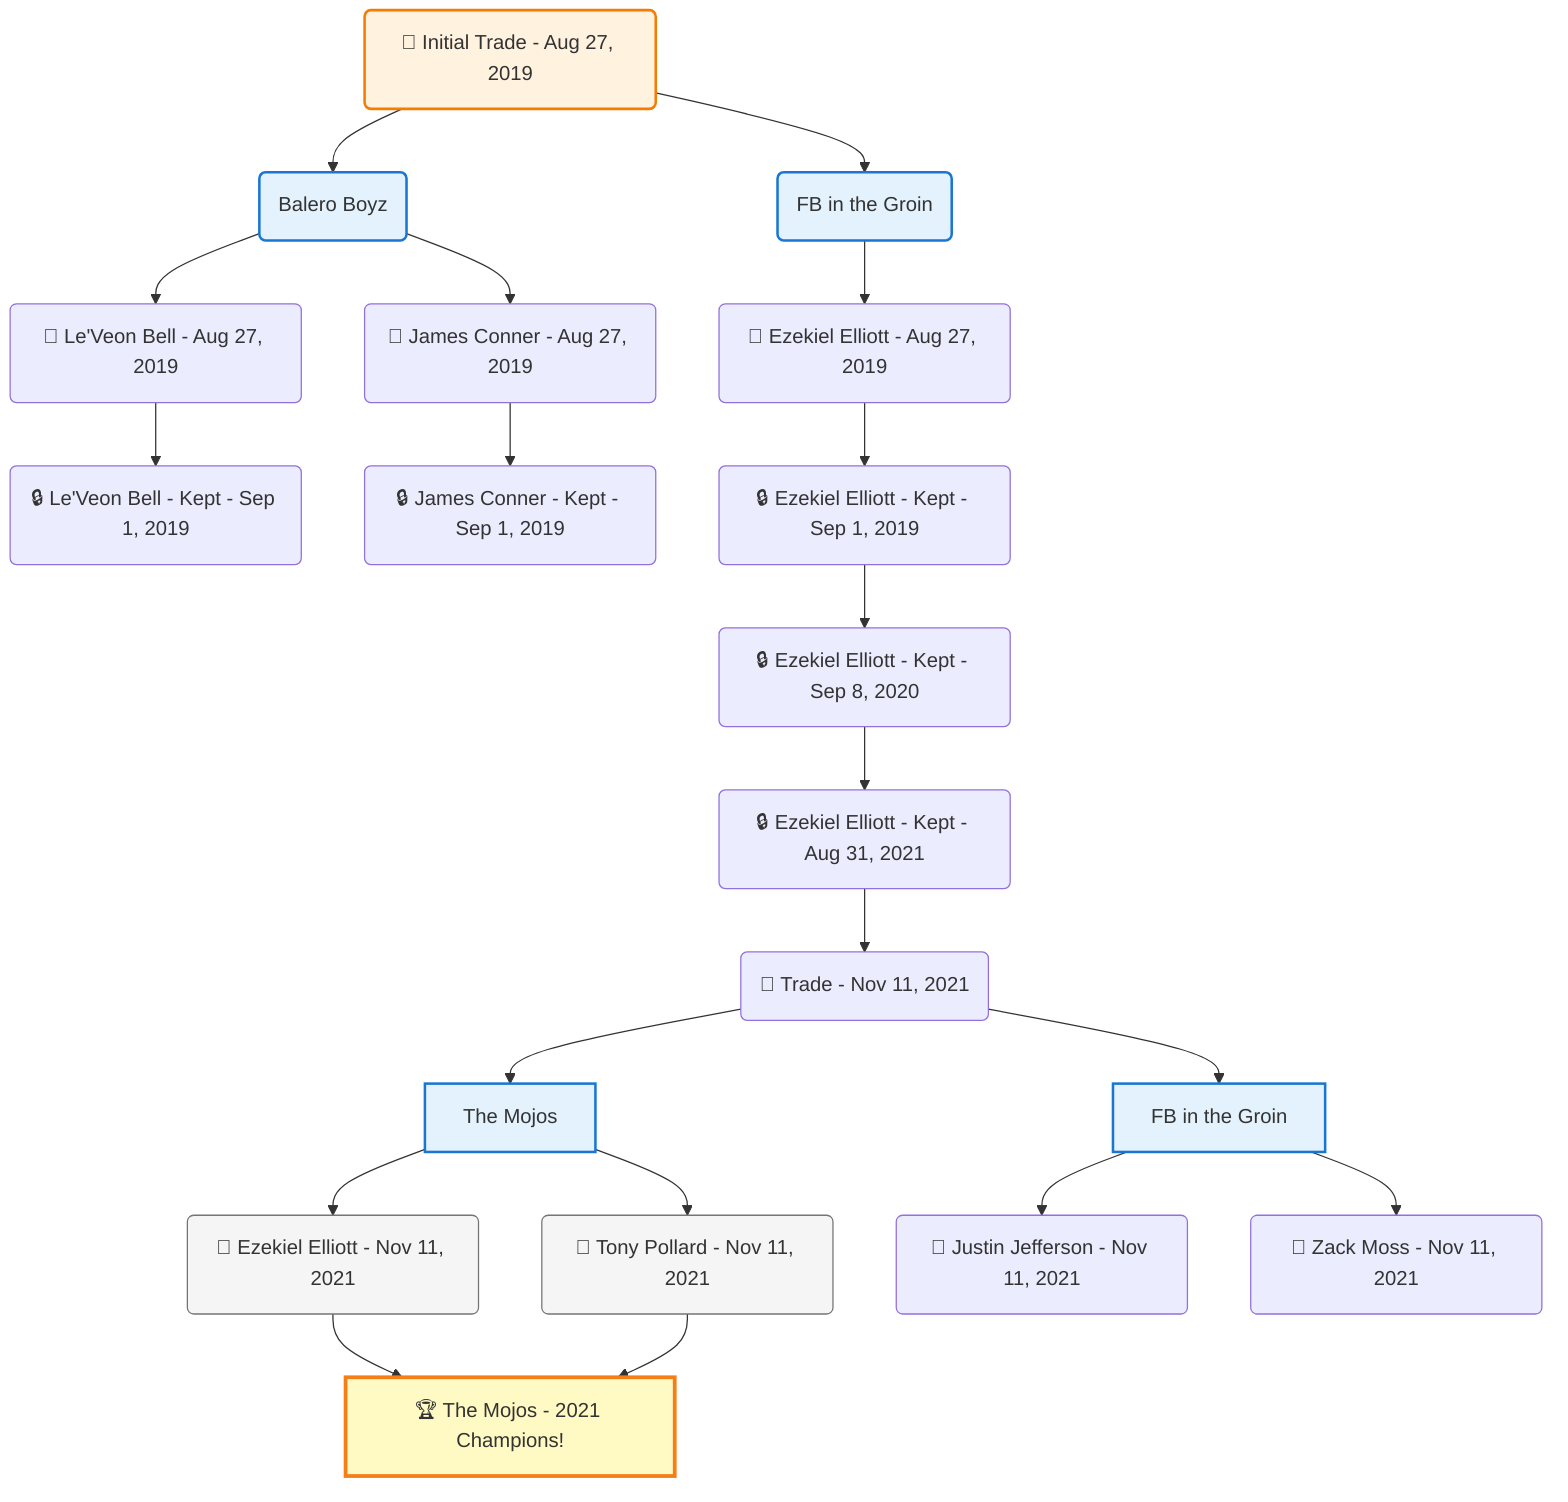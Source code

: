 flowchart TD

    TRADE_MAIN("🔄 Initial Trade - Aug 27, 2019")
    TEAM_1("Balero Boyz")
    TEAM_2("FB in the Groin")
    NODE_59268d5b-f355-4b6e-bca4-070815370b04("🔄 Le'Veon Bell - Aug 27, 2019")
    NODE_7117999e-bab4-42ae-9d78-d07847302724("🔒 Le'Veon Bell - Kept - Sep 1, 2019")
    NODE_cbe60832-3c71-4196-aa36-cf78c53f7f2d("🔄 James Conner - Aug 27, 2019")
    NODE_23598f52-9505-4803-ad3c-ef7c43cfefed("🔒 James Conner - Kept - Sep 1, 2019")
    NODE_45a0bd28-03b2-44dc-a3a1-ec8a0bca96ce("🔄 Ezekiel Elliott - Aug 27, 2019")
    NODE_8c26cca0-aacf-430d-ad2c-aa79ed5d716f("🔒 Ezekiel Elliott - Kept - Sep 1, 2019")
    NODE_829e811b-ead8-402d-8bbe-92cb60a3a834("🔒 Ezekiel Elliott - Kept - Sep 8, 2020")
    NODE_ae6d5939-886f-49ae-a831-34feee078b3d("🔒 Ezekiel Elliott - Kept - Aug 31, 2021")
    TRADE_451b2038-42ba-4ba2-9eed-7d7e59e4281d_3("🔄 Trade - Nov 11, 2021")
    TEAM_bbe2d0ad-54cf-4c22-be82-b2a5f262a157_4["The Mojos"]
    NODE_4d79c91c-098e-498f-9aa9-ee835c90d399("🔄 Ezekiel Elliott - Nov 11, 2021")
    CHAMP_bbe2d0ad-54cf-4c22-be82-b2a5f262a157_2021["🏆 The Mojos - 2021 Champions!"]
    NODE_5d5d8e60-bf6b-445b-a0d4-1c55e9fa6097("🔄 Tony Pollard - Nov 11, 2021")
    TEAM_f483ecf1-cd17-4991-854b-e52dfc957b45_5["FB in the Groin"]
    NODE_e07cacc3-49e5-4e21-a75f-83405ff4f57b("🔄 Justin Jefferson - Nov 11, 2021")
    NODE_580e8901-5bae-437e-8fae-ca50a9ef5c01("🔄 Zack Moss - Nov 11, 2021")

    TRADE_MAIN --> TEAM_1
    TRADE_MAIN --> TEAM_2
    TEAM_1 --> NODE_59268d5b-f355-4b6e-bca4-070815370b04
    NODE_59268d5b-f355-4b6e-bca4-070815370b04 --> NODE_7117999e-bab4-42ae-9d78-d07847302724
    TEAM_1 --> NODE_cbe60832-3c71-4196-aa36-cf78c53f7f2d
    NODE_cbe60832-3c71-4196-aa36-cf78c53f7f2d --> NODE_23598f52-9505-4803-ad3c-ef7c43cfefed
    TEAM_2 --> NODE_45a0bd28-03b2-44dc-a3a1-ec8a0bca96ce
    NODE_45a0bd28-03b2-44dc-a3a1-ec8a0bca96ce --> NODE_8c26cca0-aacf-430d-ad2c-aa79ed5d716f
    NODE_8c26cca0-aacf-430d-ad2c-aa79ed5d716f --> NODE_829e811b-ead8-402d-8bbe-92cb60a3a834
    NODE_829e811b-ead8-402d-8bbe-92cb60a3a834 --> NODE_ae6d5939-886f-49ae-a831-34feee078b3d
    NODE_ae6d5939-886f-49ae-a831-34feee078b3d --> TRADE_451b2038-42ba-4ba2-9eed-7d7e59e4281d_3
    TRADE_451b2038-42ba-4ba2-9eed-7d7e59e4281d_3 --> TEAM_bbe2d0ad-54cf-4c22-be82-b2a5f262a157_4
    TEAM_bbe2d0ad-54cf-4c22-be82-b2a5f262a157_4 --> NODE_4d79c91c-098e-498f-9aa9-ee835c90d399
    NODE_4d79c91c-098e-498f-9aa9-ee835c90d399 --> CHAMP_bbe2d0ad-54cf-4c22-be82-b2a5f262a157_2021
    TEAM_bbe2d0ad-54cf-4c22-be82-b2a5f262a157_4 --> NODE_5d5d8e60-bf6b-445b-a0d4-1c55e9fa6097
    NODE_5d5d8e60-bf6b-445b-a0d4-1c55e9fa6097 --> CHAMP_bbe2d0ad-54cf-4c22-be82-b2a5f262a157_2021
    TRADE_451b2038-42ba-4ba2-9eed-7d7e59e4281d_3 --> TEAM_f483ecf1-cd17-4991-854b-e52dfc957b45_5
    TEAM_f483ecf1-cd17-4991-854b-e52dfc957b45_5 --> NODE_e07cacc3-49e5-4e21-a75f-83405ff4f57b
    TEAM_f483ecf1-cd17-4991-854b-e52dfc957b45_5 --> NODE_580e8901-5bae-437e-8fae-ca50a9ef5c01

    %% Node styling
    classDef teamNode fill:#e3f2fd,stroke:#1976d2,stroke-width:2px
    classDef tradeNode fill:#fff3e0,stroke:#f57c00,stroke-width:2px
    classDef playerNode fill:#f3e5f5,stroke:#7b1fa2,stroke-width:1px
    classDef nonRootPlayerNode fill:#f5f5f5,stroke:#757575,stroke-width:1px
    classDef endNode fill:#ffebee,stroke:#c62828,stroke-width:2px
    classDef waiverNode fill:#e8f5e8,stroke:#388e3c,stroke-width:2px
    classDef championshipNode fill:#fff9c4,stroke:#f57f17,stroke-width:3px

    class TEAM_1,TEAM_2,TEAM_bbe2d0ad-54cf-4c22-be82-b2a5f262a157_4,TEAM_f483ecf1-cd17-4991-854b-e52dfc957b45_5 teamNode
    class CHAMP_bbe2d0ad-54cf-4c22-be82-b2a5f262a157_2021 championshipNode
    class NODE_4d79c91c-098e-498f-9aa9-ee835c90d399,NODE_5d5d8e60-bf6b-445b-a0d4-1c55e9fa6097 nonRootPlayerNode
    class TRADE_MAIN tradeNode